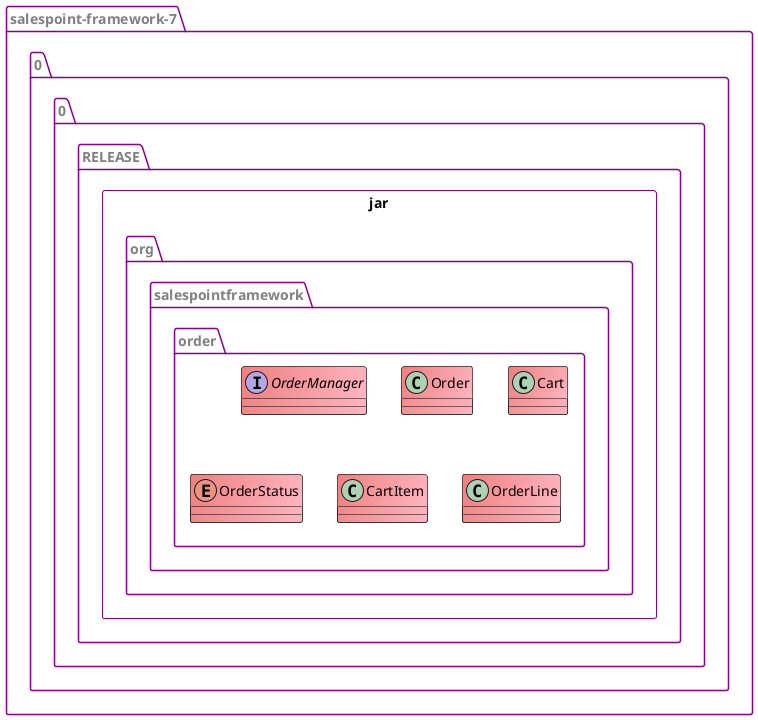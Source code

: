 @startuml

skinparam class {
	BackgroundColor #LightCoral/LightPink
    BorderColor Black
    ArrowColor  Black
}

skinparam package {
    FontColor Grey
    BorderColor DarkMagenta
}

skinparam classAttributeIconSize 0
skinparam linetype ortho

rectangle salespoint-framework-7.0.0.RELEASE.jar {
    package org.salespointframework.order {
        interface OrderManager {

        }

        class Order {

        }

        class Cart {

        }

        class CartItem {

        }

        together {
        class OrderLine {

        }
        }

        enum OrderStatus {

        }

    }

}

@enduml